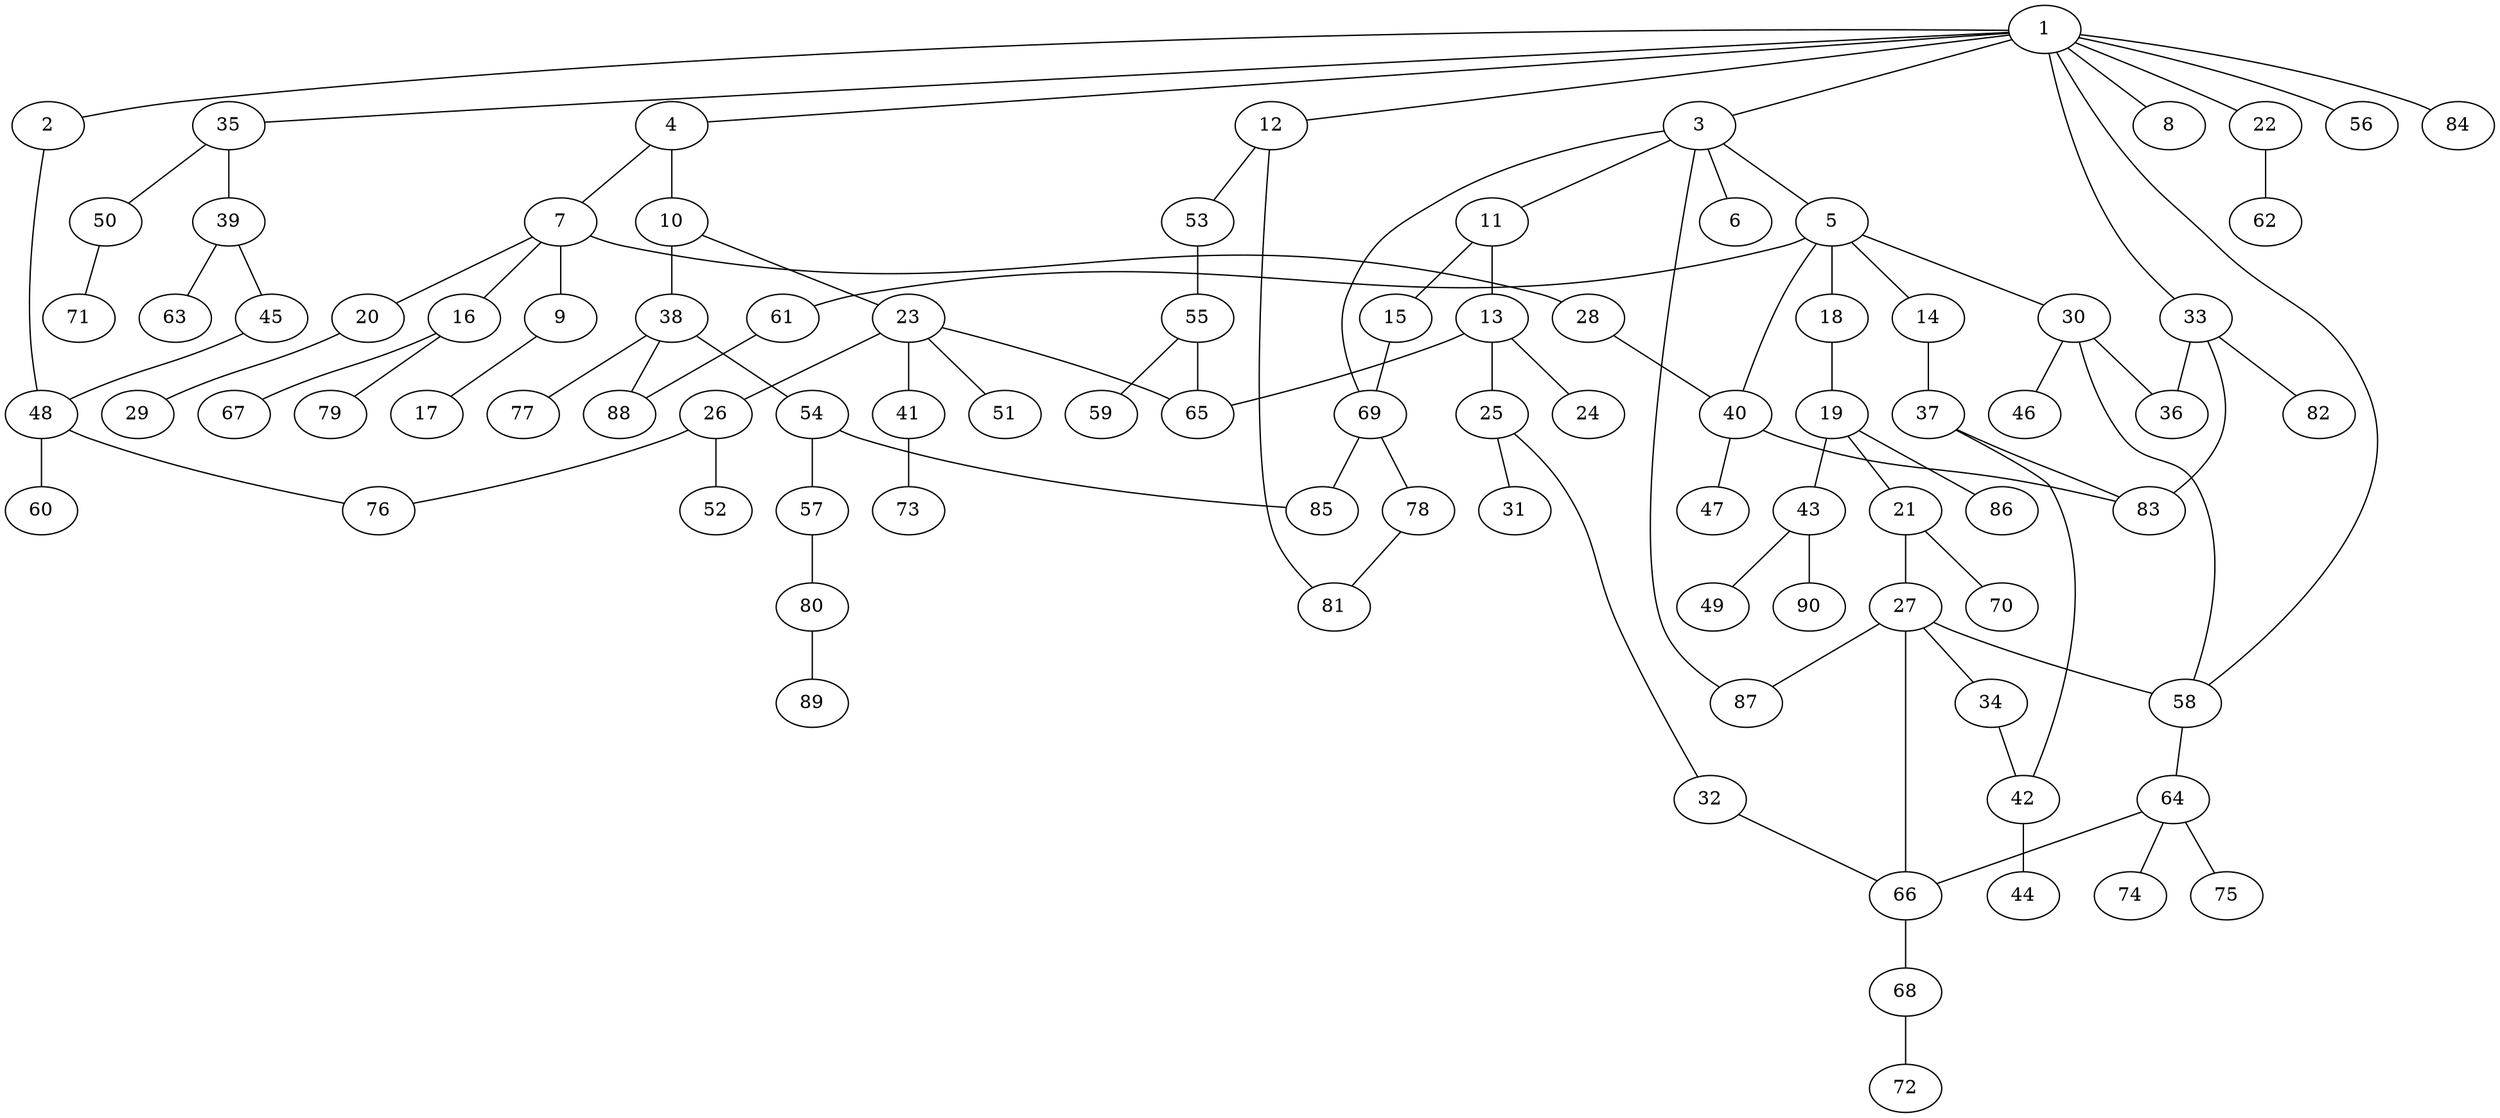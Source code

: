 graph graphname {1--2
1--3
1--4
1--8
1--12
1--22
1--33
1--35
1--56
1--58
1--84
2--48
3--5
3--6
3--11
3--69
3--87
4--7
4--10
5--14
5--18
5--30
5--40
5--61
7--9
7--16
7--20
7--28
9--17
10--23
10--38
11--13
11--15
12--53
12--81
13--24
13--25
13--65
14--37
15--69
16--67
16--79
18--19
19--21
19--43
19--86
20--29
21--27
21--70
22--62
23--26
23--41
23--51
23--65
25--31
25--32
26--52
26--76
27--34
27--58
27--66
27--87
28--40
30--36
30--46
30--58
32--66
33--36
33--82
33--83
34--42
35--39
35--50
37--42
37--83
38--54
38--77
38--88
39--45
39--63
40--47
40--83
41--73
42--44
43--49
43--90
45--48
48--60
48--76
50--71
53--55
54--57
54--85
55--59
55--65
57--80
58--64
61--88
64--66
64--74
64--75
66--68
68--72
69--78
69--85
78--81
80--89
}